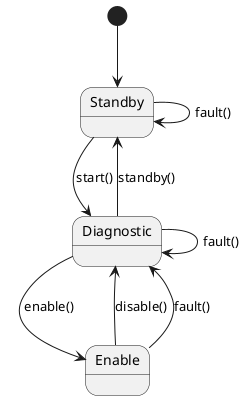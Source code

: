 @startuml
[*] --> Standby
Standby --> Diagnostic : start()
Diagnostic --> Enable : enable()

Enable --> Diagnostic : disable()
Diagnostic --> Standby : standby()

Standby --> Standby : fault()
Diagnostic --> Diagnostic : fault()
Enable --> Diagnostic : fault()
@enduml
